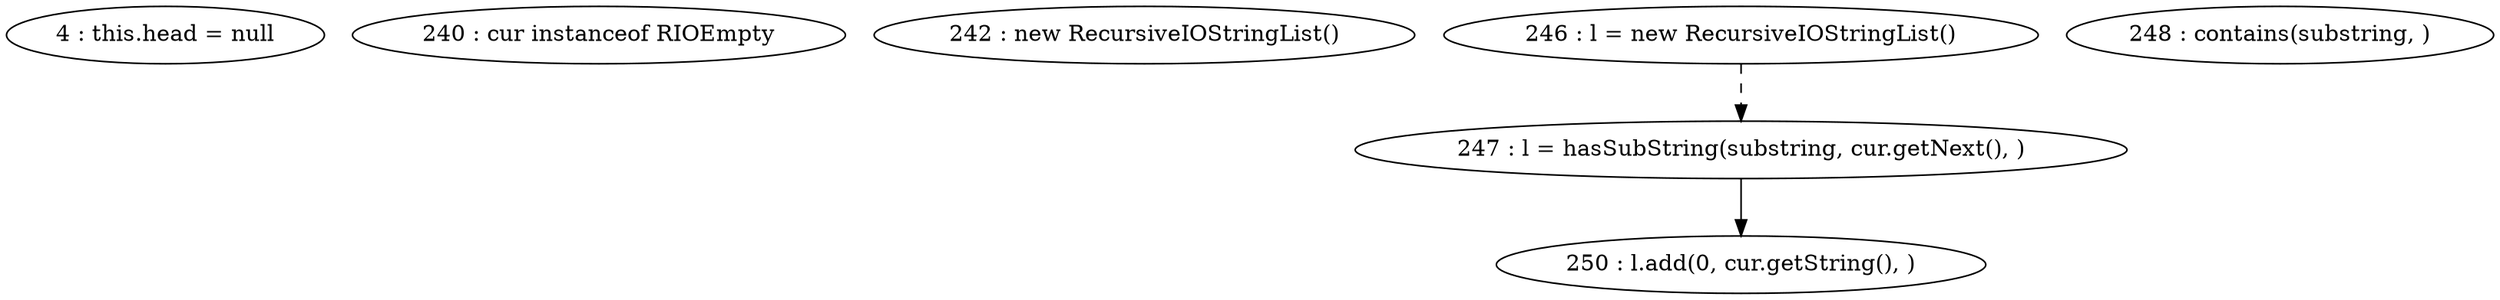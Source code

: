 digraph G {
"4 : this.head = null"
"240 : cur instanceof RIOEmpty"
"242 : new RecursiveIOStringList()"
"246 : l = new RecursiveIOStringList()"
"246 : l = new RecursiveIOStringList()" -> "247 : l = hasSubString(substring, cur.getNext(), )" [style=dashed]
"247 : l = hasSubString(substring, cur.getNext(), )"
"247 : l = hasSubString(substring, cur.getNext(), )" -> "250 : l.add(0, cur.getString(), )"
"248 : contains(substring, )"
"250 : l.add(0, cur.getString(), )"
}